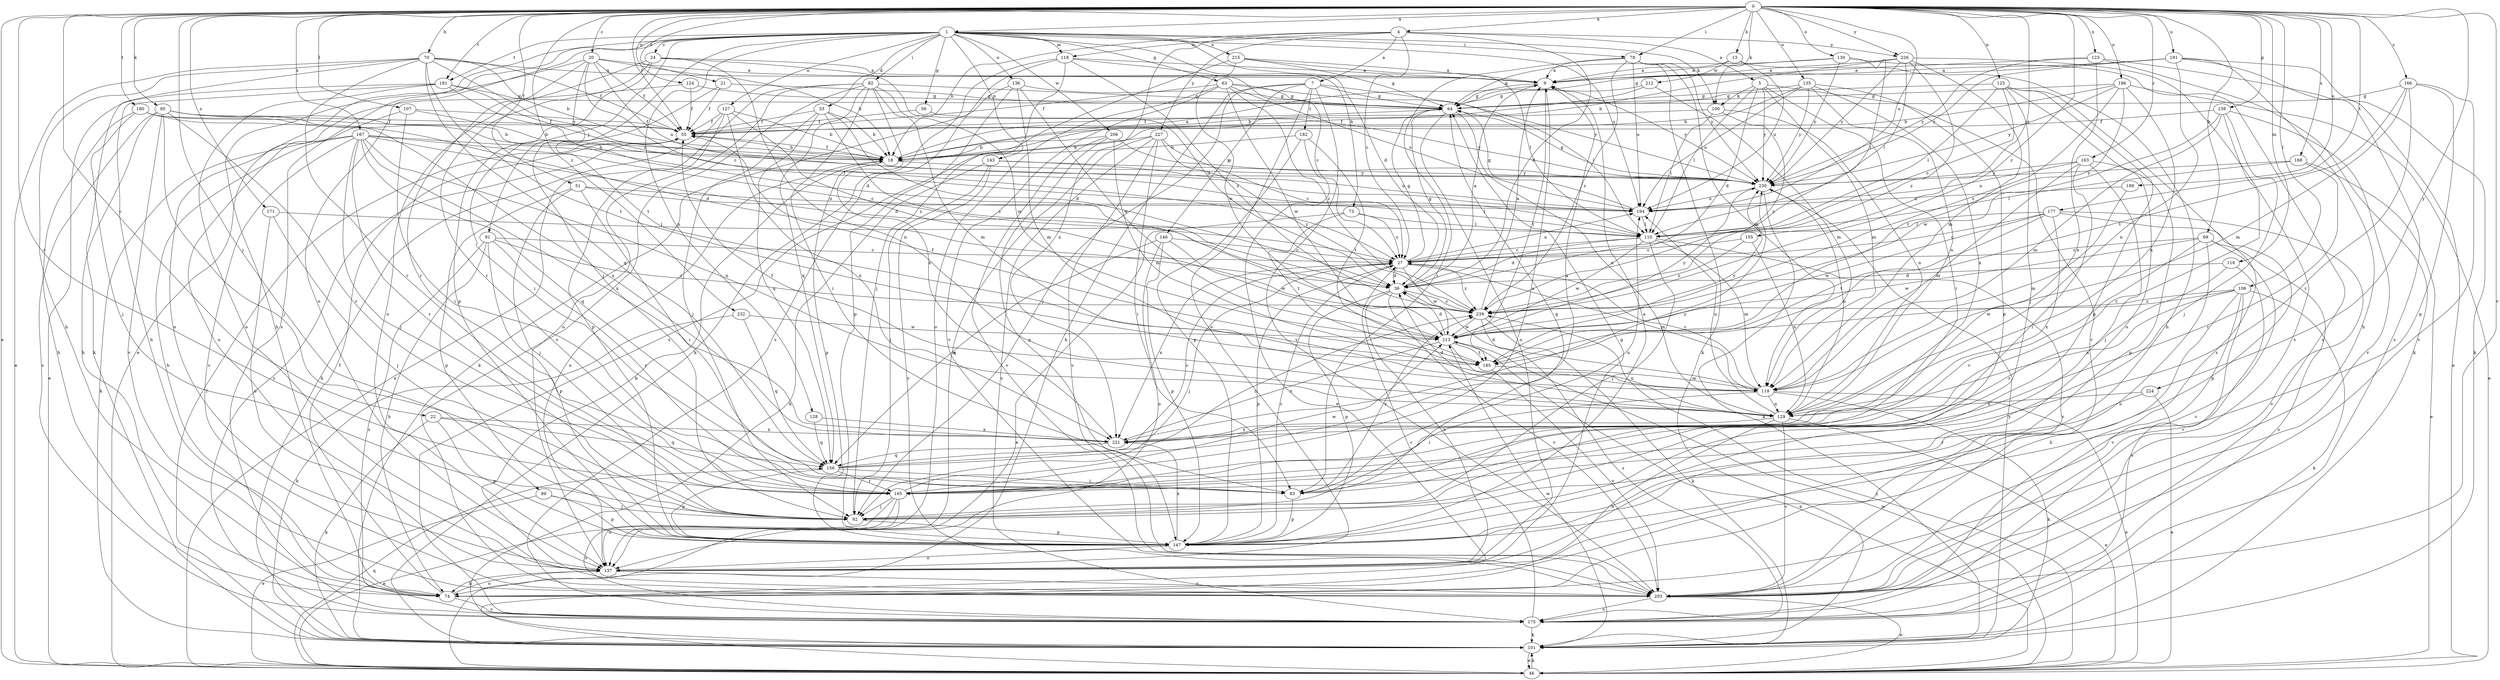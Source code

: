 strict digraph  {
0;
1;
4;
5;
7;
9;
13;
18;
20;
21;
22;
24;
27;
33;
36;
46;
51;
55;
56;
63;
64;
69;
70;
73;
74;
78;
82;
83;
89;
91;
92;
95;
100;
101;
106;
107;
110;
116;
118;
119;
123;
124;
125;
127;
128;
129;
130;
135;
136;
137;
138;
143;
146;
147;
155;
156;
163;
165;
166;
167;
168;
171;
175;
177;
180;
181;
182;
185;
186;
189;
191;
194;
203;
206;
212;
213;
215;
221;
224;
226;
227;
230;
232;
239;
0 -> 1  [label=a];
0 -> 4  [label=a];
0 -> 13  [label=b];
0 -> 20  [label=c];
0 -> 21  [label=c];
0 -> 22  [label=c];
0 -> 46  [label=e];
0 -> 51  [label=f];
0 -> 55  [label=f];
0 -> 69  [label=h];
0 -> 70  [label=h];
0 -> 78  [label=i];
0 -> 89  [label=j];
0 -> 95  [label=k];
0 -> 100  [label=k];
0 -> 106  [label=l];
0 -> 107  [label=l];
0 -> 116  [label=m];
0 -> 123  [label=n];
0 -> 124  [label=n];
0 -> 125  [label=n];
0 -> 130  [label=o];
0 -> 135  [label=o];
0 -> 138  [label=p];
0 -> 155  [label=q];
0 -> 163  [label=r];
0 -> 165  [label=r];
0 -> 166  [label=s];
0 -> 167  [label=s];
0 -> 168  [label=s];
0 -> 171  [label=s];
0 -> 177  [label=t];
0 -> 180  [label=t];
0 -> 181  [label=t];
0 -> 186  [label=u];
0 -> 189  [label=u];
0 -> 191  [label=u];
0 -> 194  [label=u];
0 -> 203  [label=v];
0 -> 224  [label=y];
0 -> 226  [label=y];
0 -> 232  [label=z];
0 -> 239  [label=z];
1 -> 24  [label=c];
1 -> 33  [label=d];
1 -> 36  [label=d];
1 -> 46  [label=e];
1 -> 56  [label=g];
1 -> 63  [label=g];
1 -> 73  [label=h];
1 -> 78  [label=i];
1 -> 82  [label=i];
1 -> 91  [label=j];
1 -> 92  [label=j];
1 -> 100  [label=k];
1 -> 118  [label=m];
1 -> 127  [label=n];
1 -> 128  [label=n];
1 -> 136  [label=o];
1 -> 137  [label=o];
1 -> 143  [label=p];
1 -> 175  [label=s];
1 -> 181  [label=t];
1 -> 194  [label=u];
1 -> 206  [label=w];
1 -> 215  [label=x];
4 -> 5  [label=a];
4 -> 7  [label=a];
4 -> 18  [label=b];
4 -> 27  [label=c];
4 -> 36  [label=d];
4 -> 118  [label=m];
4 -> 221  [label=x];
4 -> 226  [label=y];
4 -> 227  [label=y];
5 -> 36  [label=d];
5 -> 83  [label=i];
5 -> 100  [label=k];
5 -> 110  [label=l];
5 -> 119  [label=m];
5 -> 203  [label=v];
5 -> 230  [label=y];
7 -> 64  [label=g];
7 -> 74  [label=h];
7 -> 92  [label=j];
7 -> 110  [label=l];
7 -> 137  [label=o];
7 -> 146  [label=p];
7 -> 182  [label=t];
7 -> 203  [label=v];
9 -> 64  [label=g];
9 -> 185  [label=t];
9 -> 230  [label=y];
13 -> 9  [label=a];
13 -> 74  [label=h];
13 -> 194  [label=u];
13 -> 212  [label=w];
18 -> 9  [label=a];
18 -> 55  [label=f];
18 -> 137  [label=o];
18 -> 147  [label=p];
18 -> 230  [label=y];
20 -> 9  [label=a];
20 -> 18  [label=b];
20 -> 27  [label=c];
20 -> 55  [label=f];
20 -> 74  [label=h];
20 -> 165  [label=r];
20 -> 185  [label=t];
20 -> 194  [label=u];
21 -> 55  [label=f];
21 -> 64  [label=g];
21 -> 83  [label=i];
22 -> 101  [label=k];
22 -> 147  [label=p];
22 -> 156  [label=q];
22 -> 221  [label=x];
24 -> 9  [label=a];
24 -> 36  [label=d];
24 -> 129  [label=n];
24 -> 137  [label=o];
24 -> 147  [label=p];
24 -> 165  [label=r];
27 -> 36  [label=d];
27 -> 64  [label=g];
27 -> 92  [label=j];
27 -> 119  [label=m];
27 -> 147  [label=p];
27 -> 194  [label=u];
27 -> 213  [label=w];
27 -> 221  [label=x];
27 -> 239  [label=z];
33 -> 18  [label=b];
33 -> 36  [label=d];
33 -> 55  [label=f];
33 -> 92  [label=j];
33 -> 156  [label=q];
33 -> 239  [label=z];
36 -> 9  [label=a];
36 -> 64  [label=g];
36 -> 137  [label=o];
36 -> 147  [label=p];
36 -> 203  [label=v];
36 -> 239  [label=z];
46 -> 101  [label=k];
46 -> 156  [label=q];
46 -> 213  [label=w];
46 -> 239  [label=z];
51 -> 83  [label=i];
51 -> 92  [label=j];
51 -> 110  [label=l];
51 -> 147  [label=p];
51 -> 194  [label=u];
55 -> 18  [label=b];
55 -> 175  [label=s];
56 -> 55  [label=f];
56 -> 230  [label=y];
63 -> 55  [label=f];
63 -> 64  [label=g];
63 -> 137  [label=o];
63 -> 194  [label=u];
63 -> 203  [label=v];
63 -> 213  [label=w];
63 -> 230  [label=y];
63 -> 239  [label=z];
64 -> 55  [label=f];
64 -> 129  [label=n];
64 -> 137  [label=o];
69 -> 27  [label=c];
69 -> 137  [label=o];
69 -> 165  [label=r];
69 -> 175  [label=s];
69 -> 203  [label=v];
69 -> 213  [label=w];
70 -> 9  [label=a];
70 -> 18  [label=b];
70 -> 46  [label=e];
70 -> 55  [label=f];
70 -> 74  [label=h];
70 -> 101  [label=k];
70 -> 156  [label=q];
70 -> 165  [label=r];
70 -> 185  [label=t];
70 -> 230  [label=y];
73 -> 27  [label=c];
73 -> 46  [label=e];
73 -> 110  [label=l];
73 -> 185  [label=t];
74 -> 55  [label=f];
74 -> 137  [label=o];
74 -> 175  [label=s];
78 -> 9  [label=a];
78 -> 83  [label=i];
78 -> 101  [label=k];
78 -> 119  [label=m];
78 -> 194  [label=u];
78 -> 230  [label=y];
78 -> 239  [label=z];
82 -> 46  [label=e];
82 -> 64  [label=g];
82 -> 83  [label=i];
82 -> 119  [label=m];
82 -> 137  [label=o];
82 -> 156  [label=q];
82 -> 203  [label=v];
82 -> 213  [label=w];
82 -> 221  [label=x];
83 -> 147  [label=p];
83 -> 194  [label=u];
83 -> 239  [label=z];
89 -> 46  [label=e];
89 -> 92  [label=j];
89 -> 147  [label=p];
91 -> 27  [label=c];
91 -> 74  [label=h];
91 -> 147  [label=p];
91 -> 165  [label=r];
91 -> 175  [label=s];
91 -> 239  [label=z];
92 -> 64  [label=g];
92 -> 147  [label=p];
95 -> 18  [label=b];
95 -> 55  [label=f];
95 -> 74  [label=h];
95 -> 92  [label=j];
95 -> 110  [label=l];
95 -> 165  [label=r];
95 -> 175  [label=s];
95 -> 203  [label=v];
100 -> 55  [label=f];
100 -> 110  [label=l];
100 -> 129  [label=n];
100 -> 239  [label=z];
101 -> 46  [label=e];
101 -> 55  [label=f];
101 -> 213  [label=w];
101 -> 230  [label=y];
106 -> 74  [label=h];
106 -> 101  [label=k];
106 -> 129  [label=n];
106 -> 175  [label=s];
106 -> 203  [label=v];
106 -> 213  [label=w];
106 -> 239  [label=z];
107 -> 18  [label=b];
107 -> 55  [label=f];
107 -> 83  [label=i];
107 -> 137  [label=o];
110 -> 27  [label=c];
110 -> 36  [label=d];
110 -> 92  [label=j];
110 -> 119  [label=m];
110 -> 203  [label=v];
110 -> 213  [label=w];
116 -> 36  [label=d];
116 -> 165  [label=r];
116 -> 203  [label=v];
118 -> 9  [label=a];
118 -> 27  [label=c];
118 -> 92  [label=j];
118 -> 101  [label=k];
118 -> 175  [label=s];
118 -> 239  [label=z];
119 -> 27  [label=c];
119 -> 36  [label=d];
119 -> 46  [label=e];
119 -> 83  [label=i];
119 -> 101  [label=k];
119 -> 129  [label=n];
123 -> 9  [label=a];
123 -> 46  [label=e];
123 -> 101  [label=k];
123 -> 221  [label=x];
123 -> 230  [label=y];
124 -> 55  [label=f];
124 -> 64  [label=g];
124 -> 137  [label=o];
125 -> 27  [label=c];
125 -> 64  [label=g];
125 -> 92  [label=j];
125 -> 110  [label=l];
125 -> 137  [label=o];
125 -> 147  [label=p];
125 -> 175  [label=s];
127 -> 18  [label=b];
127 -> 55  [label=f];
127 -> 101  [label=k];
127 -> 147  [label=p];
127 -> 221  [label=x];
127 -> 239  [label=z];
128 -> 156  [label=q];
128 -> 221  [label=x];
129 -> 36  [label=d];
129 -> 46  [label=e];
129 -> 55  [label=f];
129 -> 74  [label=h];
129 -> 194  [label=u];
129 -> 203  [label=v];
129 -> 221  [label=x];
130 -> 9  [label=a];
130 -> 64  [label=g];
130 -> 110  [label=l];
130 -> 175  [label=s];
130 -> 230  [label=y];
135 -> 18  [label=b];
135 -> 64  [label=g];
135 -> 129  [label=n];
135 -> 147  [label=p];
135 -> 194  [label=u];
135 -> 221  [label=x];
135 -> 230  [label=y];
136 -> 64  [label=g];
136 -> 101  [label=k];
136 -> 119  [label=m];
136 -> 147  [label=p];
136 -> 213  [label=w];
137 -> 64  [label=g];
137 -> 74  [label=h];
137 -> 203  [label=v];
138 -> 55  [label=f];
138 -> 92  [label=j];
138 -> 119  [label=m];
138 -> 165  [label=r];
138 -> 203  [label=v];
138 -> 213  [label=w];
143 -> 92  [label=j];
143 -> 101  [label=k];
143 -> 194  [label=u];
143 -> 203  [label=v];
143 -> 230  [label=y];
146 -> 27  [label=c];
146 -> 137  [label=o];
146 -> 147  [label=p];
146 -> 156  [label=q];
146 -> 213  [label=w];
147 -> 9  [label=a];
147 -> 27  [label=c];
147 -> 137  [label=o];
147 -> 221  [label=x];
155 -> 27  [label=c];
155 -> 129  [label=n];
155 -> 239  [label=z];
156 -> 9  [label=a];
156 -> 27  [label=c];
156 -> 83  [label=i];
156 -> 147  [label=p];
156 -> 165  [label=r];
156 -> 239  [label=z];
163 -> 83  [label=i];
163 -> 92  [label=j];
163 -> 119  [label=m];
163 -> 147  [label=p];
163 -> 194  [label=u];
163 -> 230  [label=y];
165 -> 9  [label=a];
165 -> 46  [label=e];
165 -> 92  [label=j];
165 -> 137  [label=o];
165 -> 175  [label=s];
165 -> 213  [label=w];
166 -> 64  [label=g];
166 -> 119  [label=m];
166 -> 147  [label=p];
166 -> 165  [label=r];
166 -> 185  [label=t];
166 -> 203  [label=v];
167 -> 18  [label=b];
167 -> 27  [label=c];
167 -> 36  [label=d];
167 -> 74  [label=h];
167 -> 92  [label=j];
167 -> 101  [label=k];
167 -> 129  [label=n];
167 -> 156  [label=q];
167 -> 165  [label=r];
167 -> 203  [label=v];
167 -> 221  [label=x];
168 -> 46  [label=e];
168 -> 110  [label=l];
168 -> 165  [label=r];
168 -> 230  [label=y];
171 -> 92  [label=j];
171 -> 110  [label=l];
171 -> 137  [label=o];
175 -> 27  [label=c];
175 -> 101  [label=k];
177 -> 27  [label=c];
177 -> 110  [label=l];
177 -> 147  [label=p];
177 -> 185  [label=t];
177 -> 203  [label=v];
177 -> 213  [label=w];
177 -> 221  [label=x];
180 -> 36  [label=d];
180 -> 55  [label=f];
180 -> 74  [label=h];
180 -> 92  [label=j];
180 -> 221  [label=x];
181 -> 36  [label=d];
181 -> 46  [label=e];
181 -> 64  [label=g];
181 -> 74  [label=h];
181 -> 137  [label=o];
181 -> 194  [label=u];
182 -> 18  [label=b];
182 -> 46  [label=e];
182 -> 147  [label=p];
182 -> 185  [label=t];
185 -> 55  [label=f];
185 -> 119  [label=m];
185 -> 203  [label=v];
185 -> 230  [label=y];
186 -> 18  [label=b];
186 -> 46  [label=e];
186 -> 64  [label=g];
186 -> 129  [label=n];
186 -> 185  [label=t];
186 -> 230  [label=y];
186 -> 239  [label=z];
189 -> 119  [label=m];
189 -> 194  [label=u];
191 -> 9  [label=a];
191 -> 64  [label=g];
191 -> 74  [label=h];
191 -> 101  [label=k];
191 -> 129  [label=n];
191 -> 175  [label=s];
191 -> 230  [label=y];
194 -> 64  [label=g];
194 -> 110  [label=l];
203 -> 18  [label=b];
203 -> 46  [label=e];
203 -> 175  [label=s];
206 -> 18  [label=b];
206 -> 119  [label=m];
206 -> 147  [label=p];
206 -> 203  [label=v];
206 -> 230  [label=y];
212 -> 18  [label=b];
212 -> 64  [label=g];
212 -> 119  [label=m];
213 -> 36  [label=d];
213 -> 46  [label=e];
213 -> 129  [label=n];
213 -> 185  [label=t];
213 -> 221  [label=x];
213 -> 230  [label=y];
215 -> 9  [label=a];
215 -> 64  [label=g];
215 -> 110  [label=l];
215 -> 175  [label=s];
215 -> 213  [label=w];
221 -> 156  [label=q];
221 -> 230  [label=y];
224 -> 46  [label=e];
224 -> 129  [label=n];
224 -> 165  [label=r];
226 -> 9  [label=a];
226 -> 18  [label=b];
226 -> 110  [label=l];
226 -> 119  [label=m];
226 -> 175  [label=s];
226 -> 230  [label=y];
226 -> 239  [label=z];
227 -> 18  [label=b];
227 -> 27  [label=c];
227 -> 83  [label=i];
227 -> 137  [label=o];
227 -> 175  [label=s];
227 -> 203  [label=v];
227 -> 239  [label=z];
230 -> 64  [label=g];
230 -> 101  [label=k];
230 -> 129  [label=n];
230 -> 194  [label=u];
232 -> 101  [label=k];
232 -> 156  [label=q];
232 -> 213  [label=w];
239 -> 9  [label=a];
239 -> 101  [label=k];
239 -> 175  [label=s];
239 -> 213  [label=w];
}
